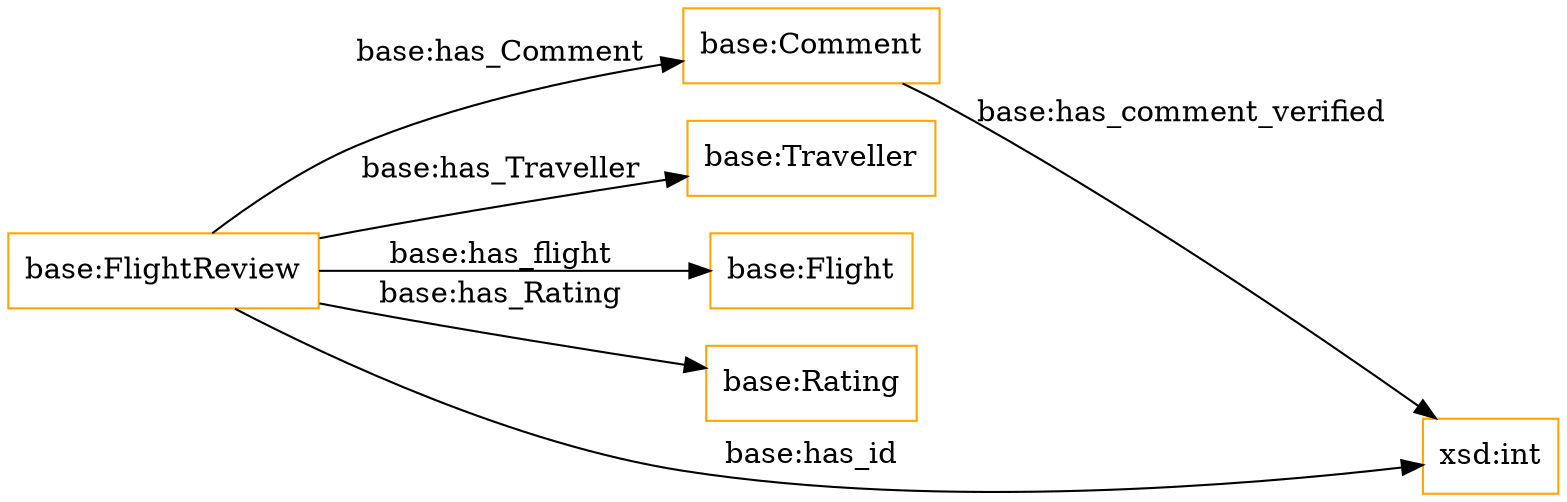 digraph ar2dtool_diagram { 
rankdir=LR;
size="1501"
node [shape = rectangle, color="orange"]; "base:Comment" "base:Traveller" "base:Flight" "base:Rating" "base:FlightReview" ; /*classes style*/
	"base:FlightReview" -> "base:Rating" [ label = "base:has_Rating" ];
	"base:FlightReview" -> "xsd:int" [ label = "base:has_id" ];
	"base:FlightReview" -> "base:Comment" [ label = "base:has_Comment" ];
	"base:FlightReview" -> "base:Flight" [ label = "base:has_flight" ];
	"base:FlightReview" -> "base:Traveller" [ label = "base:has_Traveller" ];
	"base:Comment" -> "xsd:int" [ label = "base:has_comment_verified" ];

}
